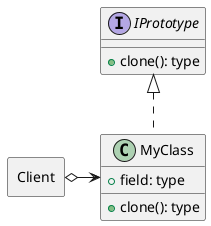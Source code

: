 @startuml Prototype

rectangle Client {
}

interface IPrototype {
  + clone(): type
}

class MyClass implements IPrototype {
  + field: type
  + clone(): type
}

Client o-> MyClass

@enduml